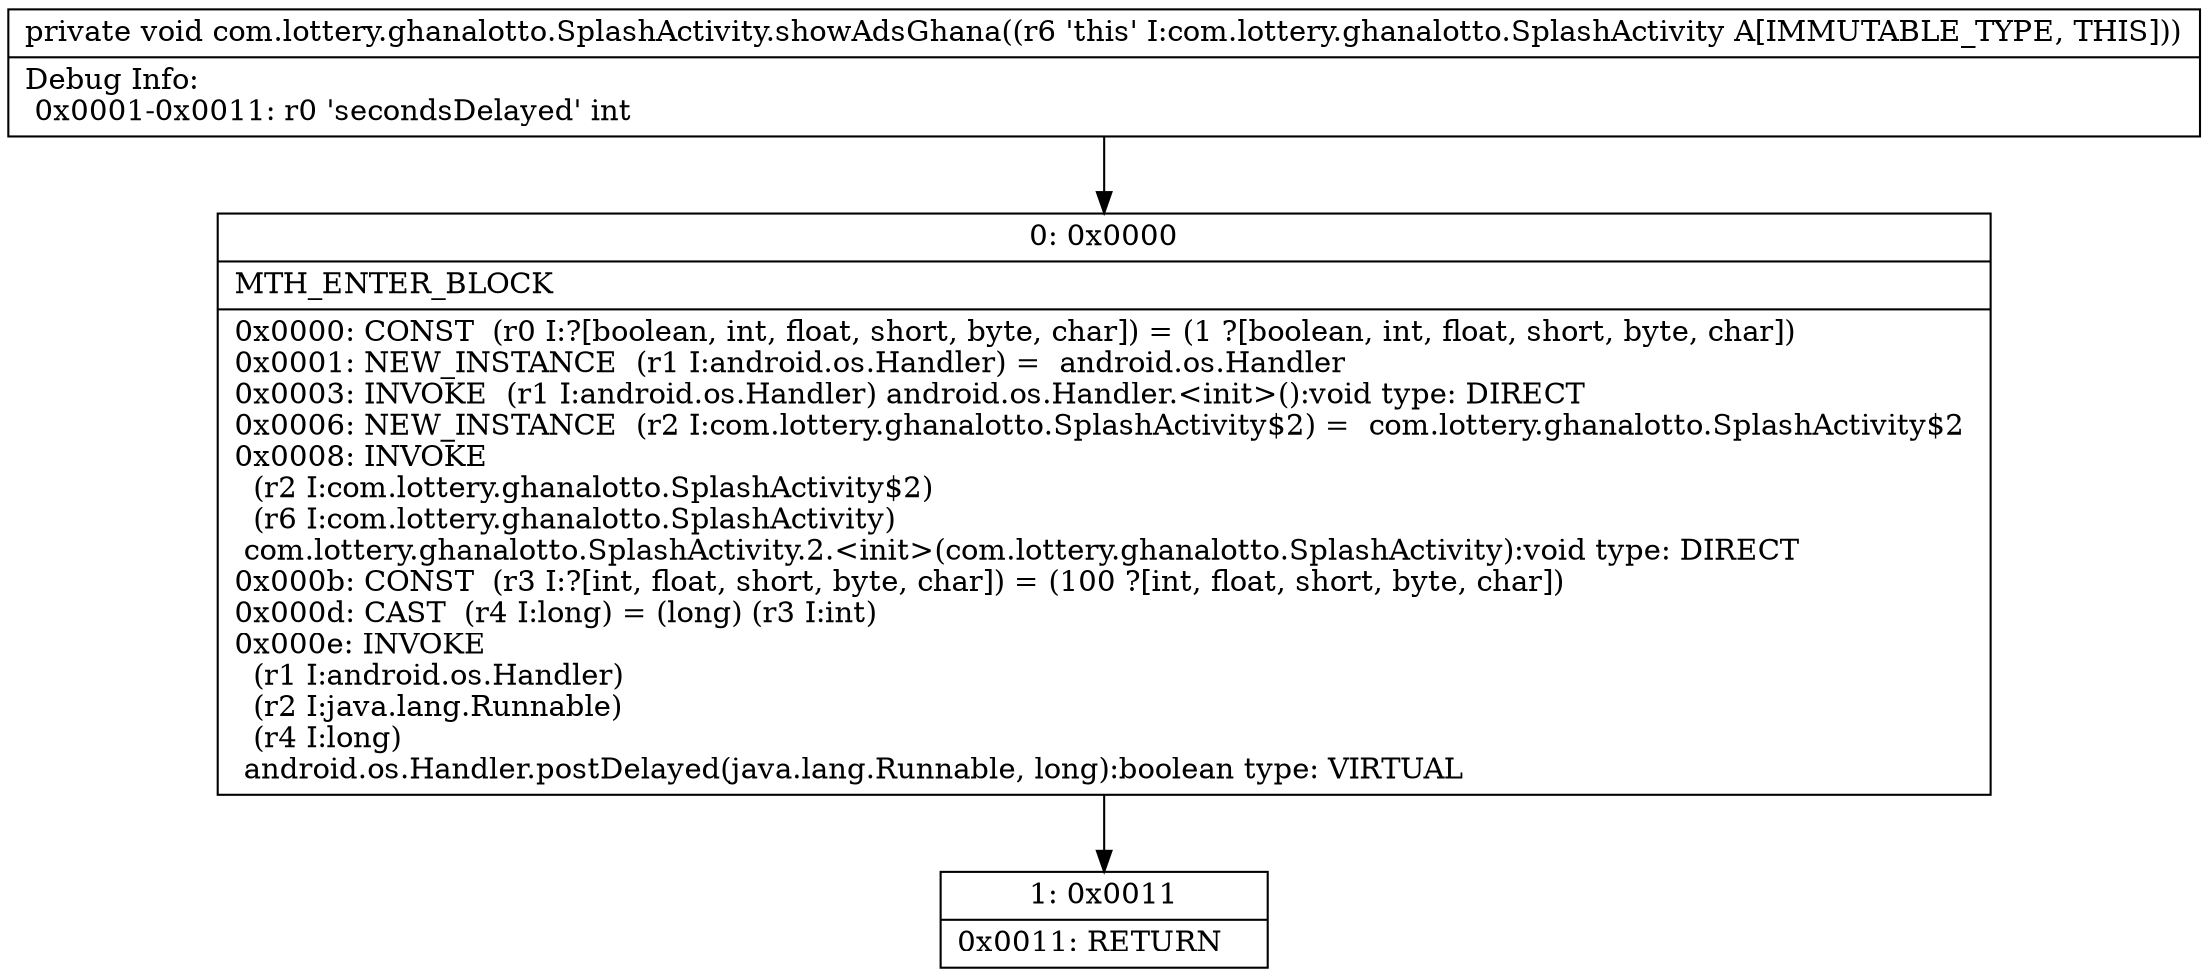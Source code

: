 digraph "CFG forcom.lottery.ghanalotto.SplashActivity.showAdsGhana()V" {
Node_0 [shape=record,label="{0\:\ 0x0000|MTH_ENTER_BLOCK\l|0x0000: CONST  (r0 I:?[boolean, int, float, short, byte, char]) = (1 ?[boolean, int, float, short, byte, char]) \l0x0001: NEW_INSTANCE  (r1 I:android.os.Handler) =  android.os.Handler \l0x0003: INVOKE  (r1 I:android.os.Handler) android.os.Handler.\<init\>():void type: DIRECT \l0x0006: NEW_INSTANCE  (r2 I:com.lottery.ghanalotto.SplashActivity$2) =  com.lottery.ghanalotto.SplashActivity$2 \l0x0008: INVOKE  \l  (r2 I:com.lottery.ghanalotto.SplashActivity$2)\l  (r6 I:com.lottery.ghanalotto.SplashActivity)\l com.lottery.ghanalotto.SplashActivity.2.\<init\>(com.lottery.ghanalotto.SplashActivity):void type: DIRECT \l0x000b: CONST  (r3 I:?[int, float, short, byte, char]) = (100 ?[int, float, short, byte, char]) \l0x000d: CAST  (r4 I:long) = (long) (r3 I:int) \l0x000e: INVOKE  \l  (r1 I:android.os.Handler)\l  (r2 I:java.lang.Runnable)\l  (r4 I:long)\l android.os.Handler.postDelayed(java.lang.Runnable, long):boolean type: VIRTUAL \l}"];
Node_1 [shape=record,label="{1\:\ 0x0011|0x0011: RETURN   \l}"];
MethodNode[shape=record,label="{private void com.lottery.ghanalotto.SplashActivity.showAdsGhana((r6 'this' I:com.lottery.ghanalotto.SplashActivity A[IMMUTABLE_TYPE, THIS]))  | Debug Info:\l  0x0001\-0x0011: r0 'secondsDelayed' int\l}"];
MethodNode -> Node_0;
Node_0 -> Node_1;
}

